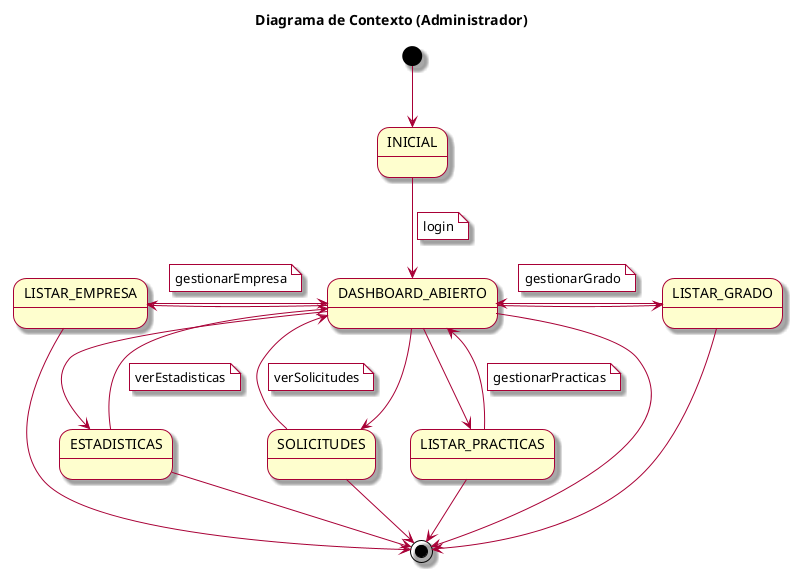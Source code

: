 @startuml Diagrama de Contexto (Administrador)

skin rose
skinparam note{
  BackgroundColor white
}
title Diagrama de Contexto (Administrador)

[*] -->  INICIAL

INICIAL -d-> DASHBOARD_ABIERTO
note on link: login

DASHBOARD_ABIERTO -l-> LISTAR_EMPRESA
LISTAR_EMPRESA -r-> DASHBOARD_ABIERTO
note on link: gestionarEmpresa

DASHBOARD_ABIERTO -r-> SOLICITUDES
SOLICITUDES -d-> DASHBOARD_ABIERTO
note on link: verSolicitudes

DASHBOARD_ABIERTO -r-> ESTADISTICAS
ESTADISTICAS -d-> DASHBOARD_ABIERTO
note on link: verEstadisticas

DASHBOARD_ABIERTO -r-> LISTAR_GRADO
LISTAR_GRADO -l-> DASHBOARD_ABIERTO
note on link: gestionarGrado

DASHBOARD_ABIERTO -d-> LISTAR_PRACTICAS
LISTAR_PRACTICAS -u-> DASHBOARD_ABIERTO 
note on link: gestionarPracticas

DASHBOARD_ABIERTO --> [*]
LISTAR_EMPRESA --> [*]
LISTAR_GRADO --> [*]
LISTAR_PRACTICAS --> [*]
SOLICITUDES --> [*]
ESTADISTICAS --> [*]

@enduml